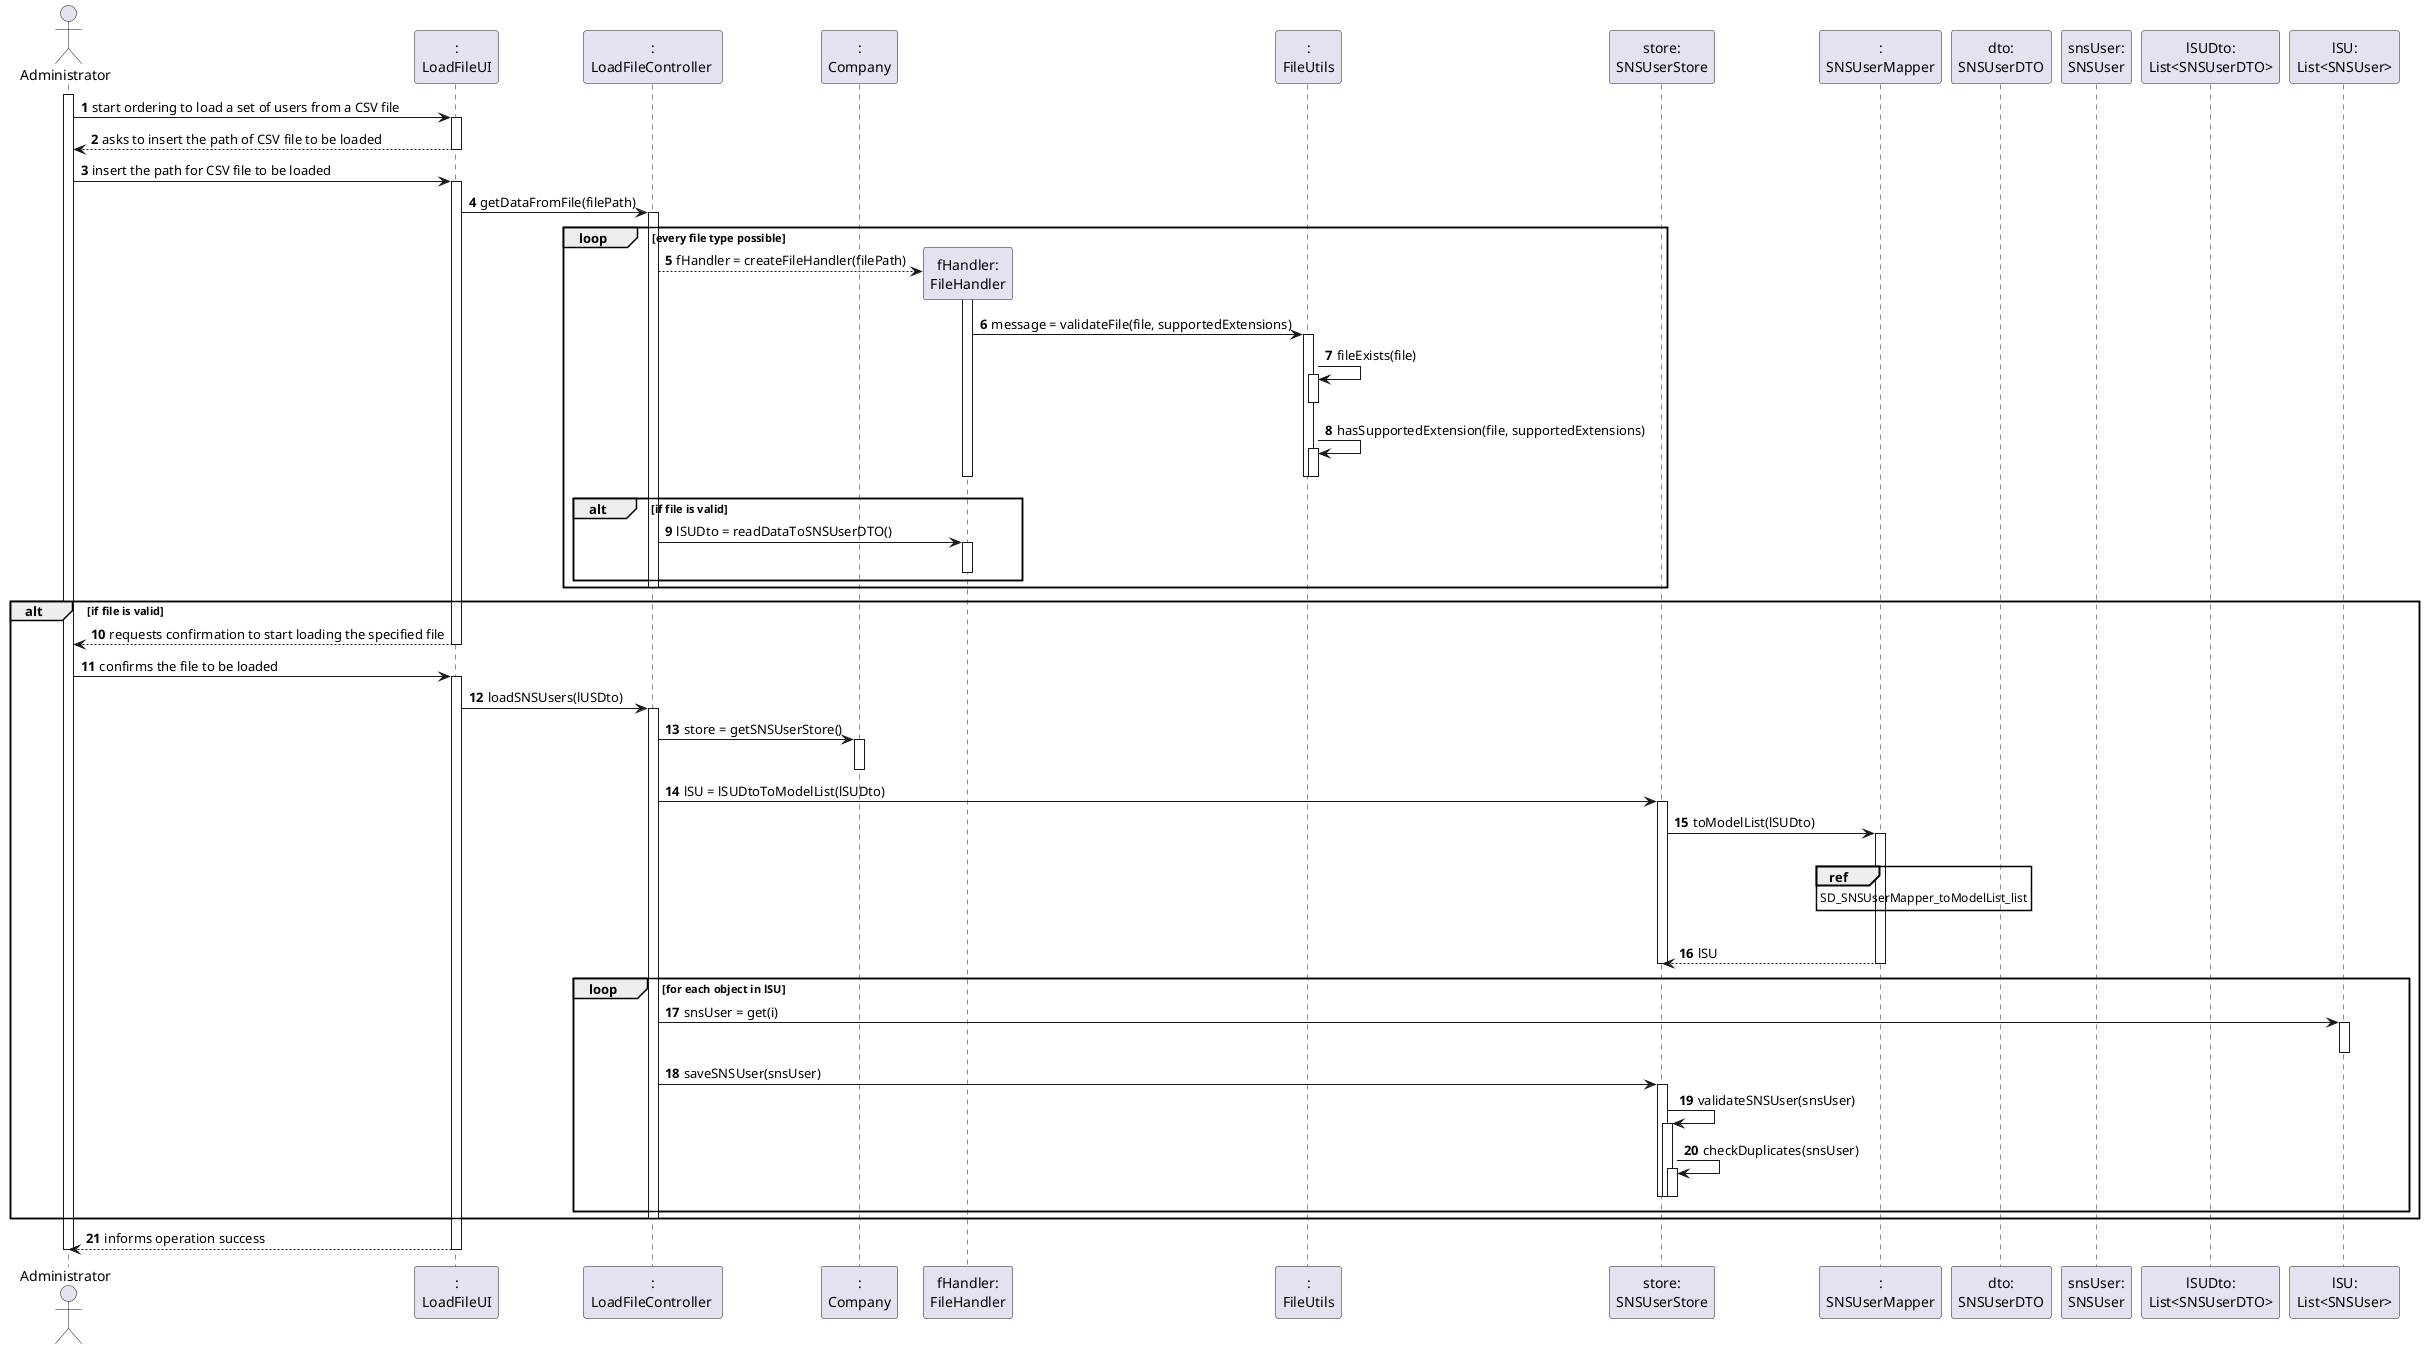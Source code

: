 @startuml
autonumber
'hide footbox

actor "Administrator" as admin

participant ":\nLoadFileUI" as ui
participant ":\nLoadFileController " as controller
participant ":\nCompany" as company
participant "fHandler:\nFileHandler" as fileHandler
participant ":\nFileUtils" as fUtils
participant "store:\nSNSUserStore" as store
participant ":\nSNSUserMapper" as mapper
participant "dto:\nSNSUserDTO" as dto
participant "snsUser:\nSNSUser" as snsUser
participant "lSUDto:\nList<SNSUserDTO>" as lSUDto
participant "lSU:\nList<SNSUser>" as lSU

activate admin
admin -> ui : start ordering to load a set of users from a CSV file
activate ui
ui --> admin : asks to insert the path of CSV file to be loaded
deactivate ui

admin -> ui : insert the path for CSV file to be loaded
activate ui

'Validate file (if file exists in the given path and check if it has a valid extension)
ui -> controller : getDataFromFile(filePath)
activate controller
loop every file type possible
    controller --> fileHandler** : fHandler = createFileHandler(filePath)
    activate fileHandler
    fileHandler -> fUtils : message = validateFile(file, supportedExtensions)
    activate fUtils
    fUtils -> fUtils : fileExists(file)
    activate fUtils
    deactivate fUtils
    fUtils -> fUtils : hasSupportedExtension(file, supportedExtensions)
    activate fUtils
    deactivate fUtils
    deactivate fUtils
    deactivate fileHandler

    alt if file is valid
        controller -> fileHandler : lSUDto = readDataToSNSUserDTO()
        activate fileHandler
        deactivate fileHandler
    end
    deactivate controller
end

alt if file is valid
    ui --> admin : requests confirmation to start loading the specified file
    deactivate ui

    admin -> ui : confirms the file to be loaded
    activate ui

    'Read the file and register the data
    ui -> controller : loadSNSUsers(lUSDto)
    activate controller

    controller -> company : store = getSNSUserStore()
    activate company
    deactivate company


    controller -> store : lSU = lSUDtoToModelList(lSUDto)
    activate store
    store -> mapper : toModelList(lSUDto)
    activate mapper
    'todo
    |||
    ref over mapper
        SD_SNSUserMapper_toModelList_list
    end ref
    |||
    mapper --> store : lSU

    deactivate mapper
    deactivate store

    loop for each object in lSU
        controller -> lSU : snsUser = get(i)
        activate lSU
        deactivate lSU
        controller -> store : saveSNSUser(snsUser)
        activate store
        store -> store : validateSNSUser(snsUser)
        activate store
        store -> store : checkDuplicates(snsUser)
        activate store
        deactivate store
        deactivate store
        deactivate store
    end
    deactivate controller
end

ui --> admin : informs operation success
deactivate ui

deactivate admin

@enduml